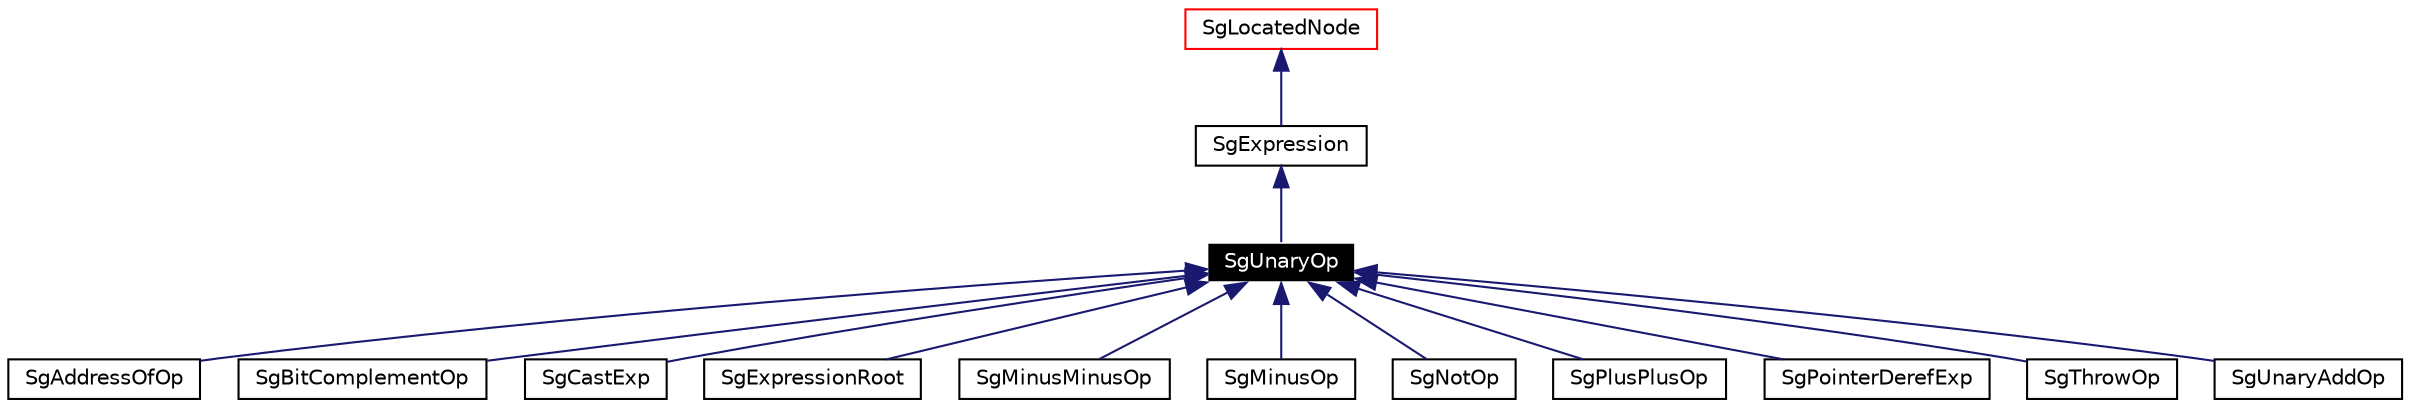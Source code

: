 digraph G
{
  edge [fontname="Helvetica",fontsize=10,labelfontname="Helvetica",labelfontsize=10];
  node [fontname="Helvetica",fontsize=10,shape=record];
  Node1 [label="SgUnaryOp",height=0.2,width=0.4,color="white", fillcolor="black", style="filled" fontcolor="white"];
  Node2 -> Node1 [dir=back,color="midnightblue",fontsize=10,style="solid",fontname="Helvetica"];
  Node2 [label="SgExpression",height=0.2,width=0.4,color="black",URL="$classSgExpression.html"];
  Node3 -> Node2 [dir=back,color="midnightblue",fontsize=10,style="solid",fontname="Helvetica"];
  Node3 [label="SgLocatedNode",height=0.2,width=0.4,color="red",URL="$classSgLocatedNode.html"];
  Node1 -> Node4 [dir=back,color="midnightblue",fontsize=10,style="solid",fontname="Helvetica"];
  Node4 [label="SgAddressOfOp",height=0.2,width=0.4,color="black",URL="$classSgAddressOfOp.html"];
  Node1 -> Node5 [dir=back,color="midnightblue",fontsize=10,style="solid",fontname="Helvetica"];
  Node5 [label="SgBitComplementOp",height=0.2,width=0.4,color="black",URL="$classSgBitComplementOp.html"];
  Node1 -> Node6 [dir=back,color="midnightblue",fontsize=10,style="solid",fontname="Helvetica"];
  Node6 [label="SgCastExp",height=0.2,width=0.4,color="black",URL="$classSgCastExp.html"];
  Node1 -> Node7 [dir=back,color="midnightblue",fontsize=10,style="solid",fontname="Helvetica"];
  Node7 [label="SgExpressionRoot",height=0.2,width=0.4,color="black",URL="$classSgExpressionRoot.html"];
  Node1 -> Node8 [dir=back,color="midnightblue",fontsize=10,style="solid",fontname="Helvetica"];
  Node8 [label="SgMinusMinusOp",height=0.2,width=0.4,color="black",URL="$classSgMinusMinusOp.html"];
  Node1 -> Node9 [dir=back,color="midnightblue",fontsize=10,style="solid",fontname="Helvetica"];
  Node9 [label="SgMinusOp",height=0.2,width=0.4,color="black",URL="$classSgMinusOp.html"];
  Node1 -> Node10 [dir=back,color="midnightblue",fontsize=10,style="solid",fontname="Helvetica"];
  Node10 [label="SgNotOp",height=0.2,width=0.4,color="black",URL="$classSgNotOp.html"];
  Node1 -> Node11 [dir=back,color="midnightblue",fontsize=10,style="solid",fontname="Helvetica"];
  Node11 [label="SgPlusPlusOp",height=0.2,width=0.4,color="black",URL="$classSgPlusPlusOp.html"];
  Node1 -> Node12 [dir=back,color="midnightblue",fontsize=10,style="solid",fontname="Helvetica"];
  Node12 [label="SgPointerDerefExp",height=0.2,width=0.4,color="black",URL="$classSgPointerDerefExp.html"];
  Node1 -> Node13 [dir=back,color="midnightblue",fontsize=10,style="solid",fontname="Helvetica"];
  Node13 [label="SgThrowOp",height=0.2,width=0.4,color="black",URL="$classSgThrowOp.html"];
  Node1 -> Node14 [dir=back,color="midnightblue",fontsize=10,style="solid",fontname="Helvetica"];
  Node14 [label="SgUnaryAddOp",height=0.2,width=0.4,color="black",URL="$classSgUnaryAddOp.html"];
}
